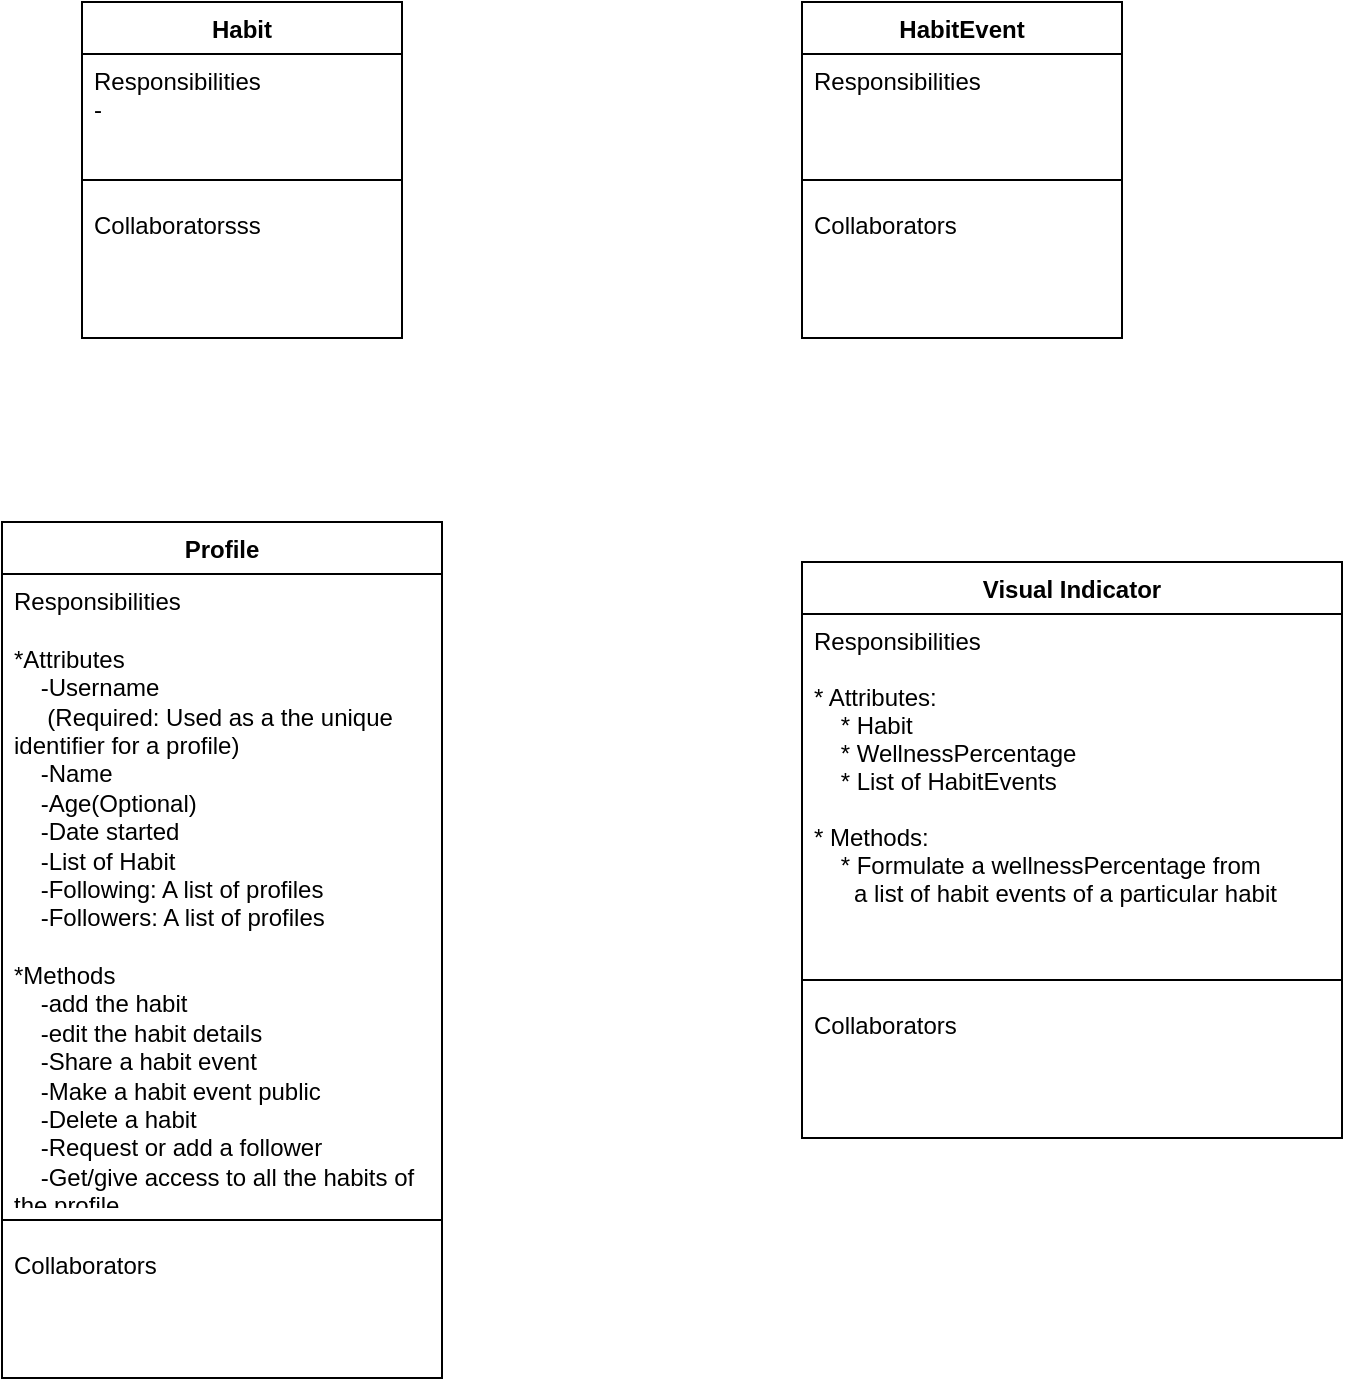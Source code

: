 <mxfile version="15.5.2" type="github">
  <diagram id="C5RBs43oDa-KdzZeNtuy" name="Page-1">
    <mxGraphModel dx="1038" dy="555" grid="1" gridSize="10" guides="1" tooltips="1" connect="1" arrows="1" fold="1" page="1" pageScale="1" pageWidth="827" pageHeight="1169" math="0" shadow="0">
      <root>
        <mxCell id="WIyWlLk6GJQsqaUBKTNV-0" />
        <mxCell id="WIyWlLk6GJQsqaUBKTNV-1" parent="WIyWlLk6GJQsqaUBKTNV-0" />
        <mxCell id="Yk_99B-b_8awWAHzNRga-0" value="Habit" style="swimlane;fontStyle=1;align=center;verticalAlign=top;childLayout=stackLayout;horizontal=1;startSize=26;horizontalStack=0;resizeParent=1;resizeParentMax=0;resizeLast=0;collapsible=1;marginBottom=0;" parent="WIyWlLk6GJQsqaUBKTNV-1" vertex="1">
          <mxGeometry x="160" y="40" width="160" height="168" as="geometry" />
        </mxCell>
        <mxCell id="Yk_99B-b_8awWAHzNRga-1" value="Responsibilities&#xa;- " style="text;strokeColor=none;fillColor=none;align=left;verticalAlign=top;spacingLeft=4;spacingRight=4;overflow=hidden;rotatable=0;points=[[0,0.5],[1,0.5]];portConstraint=eastwest;" parent="Yk_99B-b_8awWAHzNRga-0" vertex="1">
          <mxGeometry y="26" width="160" height="54" as="geometry" />
        </mxCell>
        <mxCell id="Yk_99B-b_8awWAHzNRga-2" value="" style="line;strokeWidth=1;fillColor=none;align=left;verticalAlign=middle;spacingTop=-1;spacingLeft=3;spacingRight=3;rotatable=0;labelPosition=right;points=[];portConstraint=eastwest;" parent="Yk_99B-b_8awWAHzNRga-0" vertex="1">
          <mxGeometry y="80" width="160" height="18" as="geometry" />
        </mxCell>
        <mxCell id="Yk_99B-b_8awWAHzNRga-3" value="Collaboratorsss" style="text;strokeColor=none;fillColor=none;align=left;verticalAlign=top;spacingLeft=4;spacingRight=4;overflow=hidden;rotatable=0;points=[[0,0.5],[1,0.5]];portConstraint=eastwest;" parent="Yk_99B-b_8awWAHzNRga-0" vertex="1">
          <mxGeometry y="98" width="160" height="70" as="geometry" />
        </mxCell>
        <mxCell id="Yk_99B-b_8awWAHzNRga-29" value="HabitEvent" style="swimlane;fontStyle=1;align=center;verticalAlign=top;childLayout=stackLayout;horizontal=1;startSize=26;horizontalStack=0;resizeParent=1;resizeParentMax=0;resizeLast=0;collapsible=1;marginBottom=0;" parent="WIyWlLk6GJQsqaUBKTNV-1" vertex="1">
          <mxGeometry x="520" y="40" width="160" height="168" as="geometry" />
        </mxCell>
        <mxCell id="Yk_99B-b_8awWAHzNRga-30" value="Responsibilities" style="text;strokeColor=none;fillColor=none;align=left;verticalAlign=top;spacingLeft=4;spacingRight=4;overflow=hidden;rotatable=0;points=[[0,0.5],[1,0.5]];portConstraint=eastwest;" parent="Yk_99B-b_8awWAHzNRga-29" vertex="1">
          <mxGeometry y="26" width="160" height="54" as="geometry" />
        </mxCell>
        <mxCell id="Yk_99B-b_8awWAHzNRga-31" value="" style="line;strokeWidth=1;fillColor=none;align=left;verticalAlign=middle;spacingTop=-1;spacingLeft=3;spacingRight=3;rotatable=0;labelPosition=right;points=[];portConstraint=eastwest;" parent="Yk_99B-b_8awWAHzNRga-29" vertex="1">
          <mxGeometry y="80" width="160" height="18" as="geometry" />
        </mxCell>
        <mxCell id="Yk_99B-b_8awWAHzNRga-32" value="Collaborators" style="text;strokeColor=none;fillColor=none;align=left;verticalAlign=top;spacingLeft=4;spacingRight=4;overflow=hidden;rotatable=0;points=[[0,0.5],[1,0.5]];portConstraint=eastwest;" parent="Yk_99B-b_8awWAHzNRga-29" vertex="1">
          <mxGeometry y="98" width="160" height="70" as="geometry" />
        </mxCell>
        <mxCell id="Yk_99B-b_8awWAHzNRga-33" value="Profile" style="swimlane;fontStyle=1;align=center;verticalAlign=top;childLayout=stackLayout;horizontal=1;startSize=26;horizontalStack=0;resizeParent=1;resizeParentMax=0;resizeLast=0;collapsible=1;marginBottom=0;" parent="WIyWlLk6GJQsqaUBKTNV-1" vertex="1">
          <mxGeometry x="120" y="300" width="220" height="428" as="geometry" />
        </mxCell>
        <mxCell id="Yk_99B-b_8awWAHzNRga-34" value="Responsibilities&#xa;&#xa;*Attributes&#xa;    -Username&#xa;     (Required: Used as a the unique identifier for a profile)&#xa;    -Name&#xa;    -Age(Optional)&#xa;    -Date started&#xa;    -List of Habit&#xa;    -Following: A list of profiles&#xa;    -Followers: A list of profiles&#xa;&#xa;*Methods&#xa;    -add the habit&#xa;    -edit the habit details&#xa;    -Share a habit event &#xa;    -Make a habit event public&#xa;    -Delete a habit&#xa;    -Request or add a follower&#xa;    -Get/give access to all the habits of the profile&#xa;" style="text;strokeColor=none;fillColor=none;align=left;verticalAlign=top;spacingLeft=4;spacingRight=4;overflow=hidden;rotatable=0;points=[[0,0.5],[1,0.5]];portConstraint=eastwest;whiteSpace=wrap;" parent="Yk_99B-b_8awWAHzNRga-33" vertex="1">
          <mxGeometry y="26" width="220" height="314" as="geometry" />
        </mxCell>
        <mxCell id="Yk_99B-b_8awWAHzNRga-35" value="" style="line;strokeWidth=1;fillColor=none;align=left;verticalAlign=middle;spacingTop=-1;spacingLeft=3;spacingRight=3;rotatable=0;labelPosition=right;points=[];portConstraint=eastwest;" parent="Yk_99B-b_8awWAHzNRga-33" vertex="1">
          <mxGeometry y="340" width="220" height="18" as="geometry" />
        </mxCell>
        <mxCell id="Yk_99B-b_8awWAHzNRga-36" value="Collaborators" style="text;strokeColor=none;fillColor=none;align=left;verticalAlign=top;spacingLeft=4;spacingRight=4;overflow=hidden;rotatable=0;points=[[0,0.5],[1,0.5]];portConstraint=eastwest;" parent="Yk_99B-b_8awWAHzNRga-33" vertex="1">
          <mxGeometry y="358" width="220" height="70" as="geometry" />
        </mxCell>
        <mxCell id="Yk_99B-b_8awWAHzNRga-37" value="Visual Indicator" style="swimlane;fontStyle=1;align=center;verticalAlign=top;childLayout=stackLayout;horizontal=1;startSize=26;horizontalStack=0;resizeParent=1;resizeParentMax=0;resizeLast=0;collapsible=1;marginBottom=0;" parent="WIyWlLk6GJQsqaUBKTNV-1" vertex="1">
          <mxGeometry x="520" y="320" width="270" height="288" as="geometry" />
        </mxCell>
        <mxCell id="Yk_99B-b_8awWAHzNRga-38" value="Responsibilities&#xa;&#xa;* Attributes:&#xa;    * Habit&#xa;    * WellnessPercentage&#xa;    * List of HabitEvents&#xa;&#xa;* Methods:&#xa;    * Formulate a wellnessPercentage from &#xa;      a list of habit events of a particular habit&#xa;" style="text;strokeColor=none;fillColor=none;align=left;verticalAlign=top;spacingLeft=4;spacingRight=4;overflow=hidden;rotatable=0;points=[[0,0.5],[1,0.5]];portConstraint=eastwest;" parent="Yk_99B-b_8awWAHzNRga-37" vertex="1">
          <mxGeometry y="26" width="270" height="174" as="geometry" />
        </mxCell>
        <mxCell id="Yk_99B-b_8awWAHzNRga-39" value="" style="line;strokeWidth=1;fillColor=none;align=left;verticalAlign=middle;spacingTop=-1;spacingLeft=3;spacingRight=3;rotatable=0;labelPosition=right;points=[];portConstraint=eastwest;" parent="Yk_99B-b_8awWAHzNRga-37" vertex="1">
          <mxGeometry y="200" width="270" height="18" as="geometry" />
        </mxCell>
        <mxCell id="Yk_99B-b_8awWAHzNRga-40" value="Collaborators" style="text;strokeColor=none;fillColor=none;align=left;verticalAlign=top;spacingLeft=4;spacingRight=4;overflow=hidden;rotatable=0;points=[[0,0.5],[1,0.5]];portConstraint=eastwest;" parent="Yk_99B-b_8awWAHzNRga-37" vertex="1">
          <mxGeometry y="218" width="270" height="70" as="geometry" />
        </mxCell>
      </root>
    </mxGraphModel>
  </diagram>
</mxfile>
